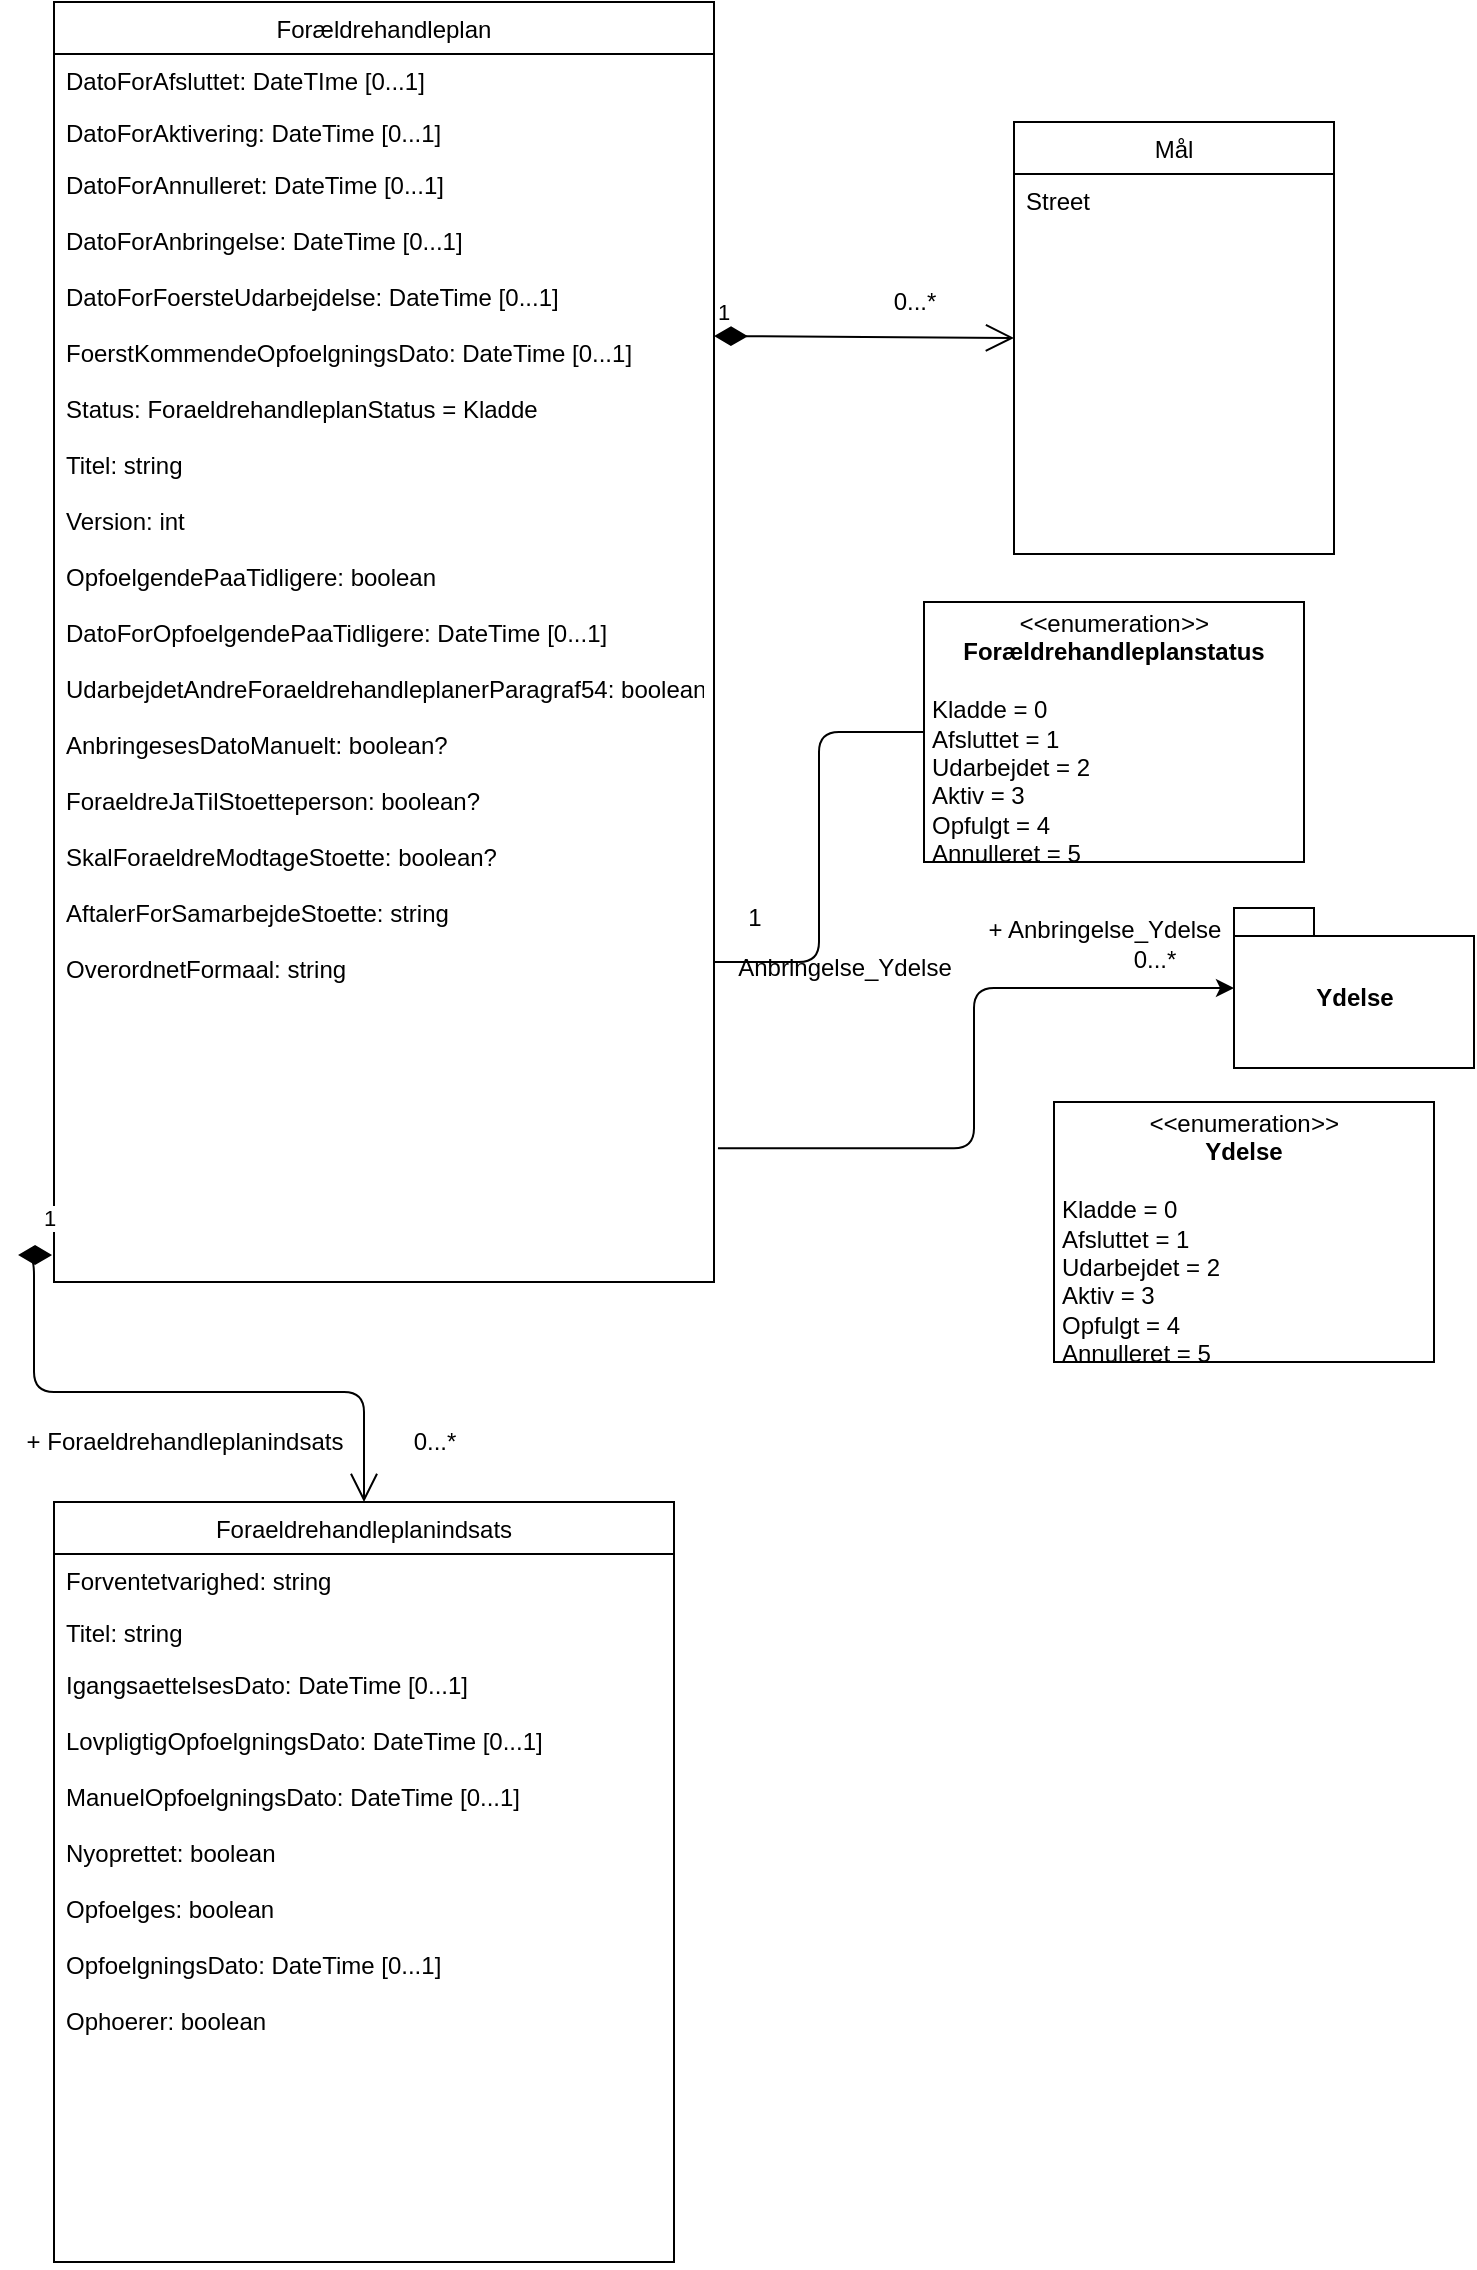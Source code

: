 <mxfile version="13.10.5" type="github">
  <diagram id="C5RBs43oDa-KdzZeNtuy" name="Page-1">
    <mxGraphModel dx="1671" dy="886" grid="1" gridSize="10" guides="1" tooltips="1" connect="1" arrows="1" fold="1" page="1" pageScale="1" pageWidth="827" pageHeight="1169" math="0" shadow="0">
      <root>
        <mxCell id="WIyWlLk6GJQsqaUBKTNV-0" />
        <mxCell id="WIyWlLk6GJQsqaUBKTNV-1" parent="WIyWlLk6GJQsqaUBKTNV-0" />
        <mxCell id="zkfFHV4jXpPFQw0GAbJ--0" value="Forældrehandleplan" style="swimlane;fontStyle=0;align=center;verticalAlign=top;childLayout=stackLayout;horizontal=1;startSize=26;horizontalStack=0;resizeParent=1;resizeLast=0;collapsible=1;marginBottom=0;rounded=0;shadow=0;strokeWidth=1;" parent="WIyWlLk6GJQsqaUBKTNV-1" vertex="1">
          <mxGeometry x="110" width="330" height="640" as="geometry">
            <mxRectangle x="230" y="140" width="160" height="26" as="alternateBounds" />
          </mxGeometry>
        </mxCell>
        <mxCell id="zkfFHV4jXpPFQw0GAbJ--1" value="DatoForAfsluttet: DateTIme [0...1]" style="text;align=left;verticalAlign=top;spacingLeft=4;spacingRight=4;overflow=hidden;rotatable=0;points=[[0,0.5],[1,0.5]];portConstraint=eastwest;" parent="zkfFHV4jXpPFQw0GAbJ--0" vertex="1">
          <mxGeometry y="26" width="330" height="26" as="geometry" />
        </mxCell>
        <mxCell id="zkfFHV4jXpPFQw0GAbJ--2" value="DatoForAktivering: DateTime [0...1]" style="text;align=left;verticalAlign=top;spacingLeft=4;spacingRight=4;overflow=hidden;rotatable=0;points=[[0,0.5],[1,0.5]];portConstraint=eastwest;rounded=0;shadow=0;html=0;" parent="zkfFHV4jXpPFQw0GAbJ--0" vertex="1">
          <mxGeometry y="52" width="330" height="26" as="geometry" />
        </mxCell>
        <mxCell id="zkfFHV4jXpPFQw0GAbJ--3" value="DatoForAnnulleret: DateTime [0...1]&#xa;&#xa;DatoForAnbringelse: DateTime [0...1]&#xa;&#xa;DatoForFoersteUdarbejdelse: DateTime [0...1]&#xa;&#xa;FoerstKommendeOpfoelgningsDato: DateTime [0...1]&#xa;&#xa;Status: ForaeldrehandleplanStatus = Kladde&#xa;&#xa;Titel: string&#xa;&#xa;Version: int&#xa;&#xa;OpfoelgendePaaTidligere: boolean&#xa;&#xa;DatoForOpfoelgendePaaTidligere: DateTime [0...1]&#xa;&#xa;UdarbejdetAndreForaeldrehandleplanerParagraf54: boolean&#xa;&#xa;AnbringesesDatoManuelt: boolean?&#xa;&#xa;ForaeldreJaTilStoetteperson: boolean?&#xa;&#xa;SkalForaeldreModtageStoette: boolean?&#xa;&#xa;AftalerForSamarbejdeStoette: string&#xa;&#xa;OverordnetFormaal: string" style="text;align=left;verticalAlign=top;spacingLeft=4;spacingRight=4;overflow=hidden;rotatable=0;points=[[0,0.5],[1,0.5]];portConstraint=eastwest;rounded=0;shadow=0;html=0;" parent="zkfFHV4jXpPFQw0GAbJ--0" vertex="1">
          <mxGeometry y="78" width="330" height="562" as="geometry" />
        </mxCell>
        <mxCell id="zkfFHV4jXpPFQw0GAbJ--17" value="Mål" style="swimlane;fontStyle=0;align=center;verticalAlign=top;childLayout=stackLayout;horizontal=1;startSize=26;horizontalStack=0;resizeParent=1;resizeLast=0;collapsible=1;marginBottom=0;rounded=0;shadow=0;strokeWidth=1;" parent="WIyWlLk6GJQsqaUBKTNV-1" vertex="1">
          <mxGeometry x="590" y="60" width="160" height="216" as="geometry">
            <mxRectangle x="550" y="140" width="160" height="26" as="alternateBounds" />
          </mxGeometry>
        </mxCell>
        <mxCell id="zkfFHV4jXpPFQw0GAbJ--18" value="Street" style="text;align=left;verticalAlign=top;spacingLeft=4;spacingRight=4;overflow=hidden;rotatable=0;points=[[0,0.5],[1,0.5]];portConstraint=eastwest;" parent="zkfFHV4jXpPFQw0GAbJ--17" vertex="1">
          <mxGeometry y="26" width="160" height="26" as="geometry" />
        </mxCell>
        <mxCell id="28fEjChyB_LKOJg9PjXu-4" value="1" style="endArrow=open;html=1;endSize=12;startArrow=diamondThin;startSize=14;startFill=1;edgeStyle=orthogonalEdgeStyle;align=left;verticalAlign=bottom;rounded=0;entryX=0;entryY=0.5;entryDx=0;entryDy=0;" edge="1" parent="zkfFHV4jXpPFQw0GAbJ--17" target="zkfFHV4jXpPFQw0GAbJ--17">
          <mxGeometry x="-1" y="3" relative="1" as="geometry">
            <mxPoint x="-150" y="107" as="sourcePoint" />
            <mxPoint x="-50" y="107" as="targetPoint" />
            <Array as="points" />
          </mxGeometry>
        </mxCell>
        <mxCell id="28fEjChyB_LKOJg9PjXu-5" value="0...*" style="text;html=1;align=center;verticalAlign=middle;resizable=0;points=[];autosize=1;" vertex="1" parent="WIyWlLk6GJQsqaUBKTNV-1">
          <mxGeometry x="520" y="140" width="40" height="20" as="geometry" />
        </mxCell>
        <mxCell id="28fEjChyB_LKOJg9PjXu-8" style="edgeStyle=orthogonalEdgeStyle;rounded=1;orthogonalLoop=1;jettySize=auto;html=1;entryX=1;entryY=0.75;entryDx=0;entryDy=0;endArrow=none;endFill=0;" edge="1" parent="WIyWlLk6GJQsqaUBKTNV-1" source="28fEjChyB_LKOJg9PjXu-7" target="zkfFHV4jXpPFQw0GAbJ--0">
          <mxGeometry relative="1" as="geometry" />
        </mxCell>
        <mxCell id="28fEjChyB_LKOJg9PjXu-7" value="&lt;p style=&quot;margin: 0px ; margin-top: 4px ; text-align: center&quot;&gt;&lt;i&gt;&amp;lt;&amp;lt;&lt;/i&gt;enumeration&lt;i&gt;&amp;gt;&amp;gt;&lt;/i&gt;&lt;br&gt;&lt;/p&gt;&lt;b&gt;&lt;div style=&quot;text-align: center&quot;&gt;&lt;b&gt;Forældrehandleplanstatus&lt;/b&gt;&lt;/div&gt;&lt;/b&gt;&lt;p style=&quot;margin: 0px ; margin-left: 4px&quot;&gt;&lt;br&gt;&lt;/p&gt;&lt;p style=&quot;margin: 0px ; margin-left: 4px&quot;&gt;Kladde = 0&lt;br&gt;Afsluttet = 1&lt;/p&gt;&lt;p style=&quot;margin: 0px ; margin-left: 4px&quot;&gt;Udarbejdet = 2&lt;/p&gt;&lt;p style=&quot;margin: 0px ; margin-left: 4px&quot;&gt;Aktiv = 3&lt;/p&gt;&lt;p style=&quot;margin: 0px ; margin-left: 4px&quot;&gt;Opfulgt = 4&lt;/p&gt;&lt;p style=&quot;margin: 0px ; margin-left: 4px&quot;&gt;Annulleret = 5&lt;/p&gt;&lt;hr size=&quot;1&quot;&gt;&lt;p style=&quot;margin: 0px ; margin-left: 4px&quot;&gt;&lt;br&gt;&lt;/p&gt;" style="verticalAlign=top;align=left;overflow=fill;fontSize=12;fontFamily=Helvetica;html=1;" vertex="1" parent="WIyWlLk6GJQsqaUBKTNV-1">
          <mxGeometry x="545" y="300" width="190" height="130" as="geometry" />
        </mxCell>
        <mxCell id="28fEjChyB_LKOJg9PjXu-9" value="Foraeldrehandleplanindsats" style="swimlane;fontStyle=0;childLayout=stackLayout;horizontal=1;startSize=26;fillColor=none;horizontalStack=0;resizeParent=1;resizeParentMax=0;resizeLast=0;collapsible=1;marginBottom=0;" vertex="1" parent="WIyWlLk6GJQsqaUBKTNV-1">
          <mxGeometry x="110" y="750" width="310" height="380" as="geometry" />
        </mxCell>
        <mxCell id="28fEjChyB_LKOJg9PjXu-10" value="Forventetvarighed: string" style="text;strokeColor=none;fillColor=none;align=left;verticalAlign=top;spacingLeft=4;spacingRight=4;overflow=hidden;rotatable=0;points=[[0,0.5],[1,0.5]];portConstraint=eastwest;" vertex="1" parent="28fEjChyB_LKOJg9PjXu-9">
          <mxGeometry y="26" width="310" height="26" as="geometry" />
        </mxCell>
        <mxCell id="28fEjChyB_LKOJg9PjXu-11" value="Titel: string" style="text;strokeColor=none;fillColor=none;align=left;verticalAlign=top;spacingLeft=4;spacingRight=4;overflow=hidden;rotatable=0;points=[[0,0.5],[1,0.5]];portConstraint=eastwest;" vertex="1" parent="28fEjChyB_LKOJg9PjXu-9">
          <mxGeometry y="52" width="310" height="26" as="geometry" />
        </mxCell>
        <mxCell id="28fEjChyB_LKOJg9PjXu-12" value="IgangsaettelsesDato: DateTime [0...1]&#xa;&#xa;LovpligtigOpfoelgningsDato: DateTime [0...1]&#xa;&#xa;ManuelOpfoelgningsDato: DateTime [0...1]&#xa;&#xa;Nyoprettet: boolean&#xa;&#xa;Opfoelges: boolean&#xa;&#xa;OpfoelgningsDato: DateTime [0...1]&#xa;&#xa;Ophoerer: boolean" style="text;strokeColor=none;fillColor=none;align=left;verticalAlign=top;spacingLeft=4;spacingRight=4;overflow=hidden;rotatable=0;points=[[0,0.5],[1,0.5]];portConstraint=eastwest;" vertex="1" parent="28fEjChyB_LKOJg9PjXu-9">
          <mxGeometry y="78" width="310" height="302" as="geometry" />
        </mxCell>
        <mxCell id="28fEjChyB_LKOJg9PjXu-13" value="Ydelse" style="shape=folder;fontStyle=1;spacingTop=10;tabWidth=40;tabHeight=14;tabPosition=left;html=1;" vertex="1" parent="WIyWlLk6GJQsqaUBKTNV-1">
          <mxGeometry x="700" y="453" width="120" height="80" as="geometry" />
        </mxCell>
        <mxCell id="28fEjChyB_LKOJg9PjXu-15" style="edgeStyle=orthogonalEdgeStyle;rounded=1;orthogonalLoop=1;jettySize=auto;html=1;endArrow=classic;endFill=1;exitX=1.006;exitY=0.881;exitDx=0;exitDy=0;exitPerimeter=0;" edge="1" parent="WIyWlLk6GJQsqaUBKTNV-1" source="zkfFHV4jXpPFQw0GAbJ--3" target="28fEjChyB_LKOJg9PjXu-13">
          <mxGeometry relative="1" as="geometry" />
        </mxCell>
        <mxCell id="28fEjChyB_LKOJg9PjXu-16" value="0...*" style="text;html=1;align=center;verticalAlign=middle;resizable=0;points=[];autosize=1;" vertex="1" parent="WIyWlLk6GJQsqaUBKTNV-1">
          <mxGeometry x="640" y="469" width="40" height="20" as="geometry" />
        </mxCell>
        <mxCell id="28fEjChyB_LKOJg9PjXu-17" value="1" style="text;html=1;align=center;verticalAlign=middle;resizable=0;points=[];autosize=1;" vertex="1" parent="WIyWlLk6GJQsqaUBKTNV-1">
          <mxGeometry x="450" y="448" width="20" height="20" as="geometry" />
        </mxCell>
        <mxCell id="28fEjChyB_LKOJg9PjXu-18" value="+ Anbringelse_Ydelse" style="text;html=1;align=center;verticalAlign=middle;resizable=0;points=[];autosize=1;" vertex="1" parent="WIyWlLk6GJQsqaUBKTNV-1">
          <mxGeometry x="570" y="454" width="130" height="20" as="geometry" />
        </mxCell>
        <mxCell id="28fEjChyB_LKOJg9PjXu-19" value="Anbringelse_Ydelse" style="text;html=1;align=center;verticalAlign=middle;resizable=0;points=[];autosize=1;" vertex="1" parent="WIyWlLk6GJQsqaUBKTNV-1">
          <mxGeometry x="445" y="473" width="120" height="20" as="geometry" />
        </mxCell>
        <mxCell id="28fEjChyB_LKOJg9PjXu-22" value="1" style="endArrow=open;html=1;endSize=12;startArrow=diamondThin;startSize=14;startFill=1;edgeStyle=orthogonalEdgeStyle;align=left;verticalAlign=bottom;strokeWidth=1;entryX=0.5;entryY=0;entryDx=0;entryDy=0;exitX=-0.003;exitY=0.976;exitDx=0;exitDy=0;exitPerimeter=0;" edge="1" parent="WIyWlLk6GJQsqaUBKTNV-1" source="zkfFHV4jXpPFQw0GAbJ--3" target="28fEjChyB_LKOJg9PjXu-9">
          <mxGeometry x="-0.959" y="-10" relative="1" as="geometry">
            <mxPoint x="120" y="670" as="sourcePoint" />
            <mxPoint x="350" y="680" as="targetPoint" />
            <mxPoint as="offset" />
          </mxGeometry>
        </mxCell>
        <mxCell id="28fEjChyB_LKOJg9PjXu-23" value="0...*" style="text;html=1;align=center;verticalAlign=middle;resizable=0;points=[];autosize=1;" vertex="1" parent="WIyWlLk6GJQsqaUBKTNV-1">
          <mxGeometry x="280" y="710" width="40" height="20" as="geometry" />
        </mxCell>
        <mxCell id="28fEjChyB_LKOJg9PjXu-24" value="+ Foraeldrehandleplanindsats" style="text;html=1;align=center;verticalAlign=middle;resizable=0;points=[];autosize=1;" vertex="1" parent="WIyWlLk6GJQsqaUBKTNV-1">
          <mxGeometry x="90" y="710" width="170" height="20" as="geometry" />
        </mxCell>
        <mxCell id="28fEjChyB_LKOJg9PjXu-25" value="&lt;p style=&quot;margin: 0px ; margin-top: 4px ; text-align: center&quot;&gt;&lt;i&gt;&amp;lt;&amp;lt;&lt;/i&gt;enumeration&lt;i&gt;&amp;gt;&amp;gt;&lt;/i&gt;&lt;br&gt;&lt;/p&gt;&lt;b&gt;&lt;div style=&quot;text-align: center&quot;&gt;&lt;b&gt;Ydelse&lt;/b&gt;&lt;/div&gt;&lt;/b&gt;&lt;p style=&quot;margin: 0px ; margin-left: 4px&quot;&gt;&lt;br&gt;&lt;/p&gt;&lt;p style=&quot;margin: 0px ; margin-left: 4px&quot;&gt;Kladde = 0&lt;br&gt;Afsluttet = 1&lt;/p&gt;&lt;p style=&quot;margin: 0px ; margin-left: 4px&quot;&gt;Udarbejdet = 2&lt;/p&gt;&lt;p style=&quot;margin: 0px ; margin-left: 4px&quot;&gt;Aktiv = 3&lt;/p&gt;&lt;p style=&quot;margin: 0px ; margin-left: 4px&quot;&gt;Opfulgt = 4&lt;/p&gt;&lt;p style=&quot;margin: 0px ; margin-left: 4px&quot;&gt;Annulleret = 5&lt;/p&gt;&lt;hr size=&quot;1&quot;&gt;&lt;p style=&quot;margin: 0px ; margin-left: 4px&quot;&gt;&lt;br&gt;&lt;/p&gt;" style="verticalAlign=top;align=left;overflow=fill;fontSize=12;fontFamily=Helvetica;html=1;" vertex="1" parent="WIyWlLk6GJQsqaUBKTNV-1">
          <mxGeometry x="610" y="550" width="190" height="130" as="geometry" />
        </mxCell>
      </root>
    </mxGraphModel>
  </diagram>
</mxfile>
